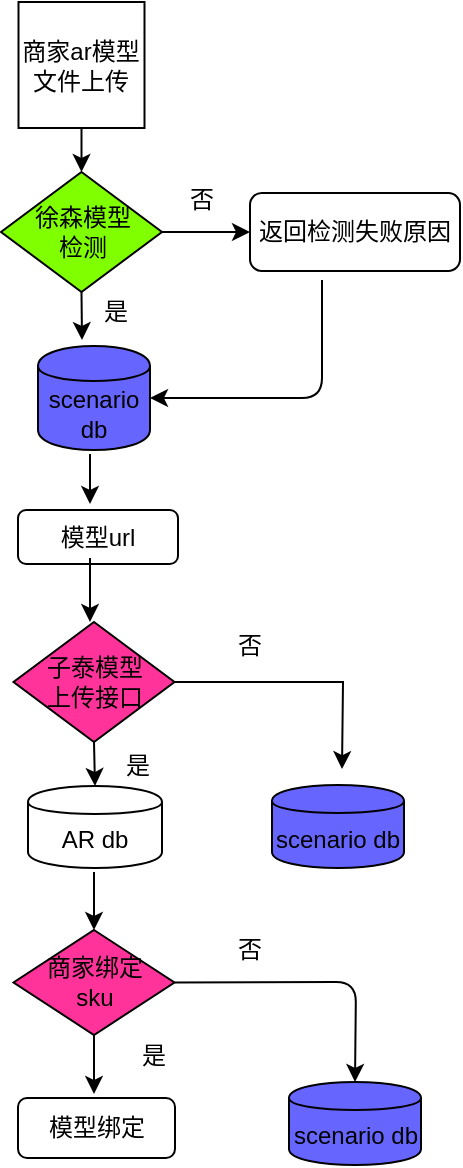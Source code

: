 <mxfile version="12.9.3" type="github"><diagram id="zFDJYygh_uxYA9U5JnPq" name="第 1 页"><mxGraphModel dx="1055" dy="542" grid="0" gridSize="10" guides="1" tooltips="1" connect="1" arrows="1" fold="1" page="1" pageScale="1" pageWidth="827" pageHeight="1169" math="0" shadow="0"><root><mxCell id="0"/><mxCell id="1" parent="0"/><mxCell id="noQFqJhLD0QSgVu3cImk-1" value="商家ar模型文件上传" style="whiteSpace=wrap;html=1;aspect=fixed;" vertex="1" parent="1"><mxGeometry x="236.25" y="98" width="63" height="63" as="geometry"/></mxCell><mxCell id="noQFqJhLD0QSgVu3cImk-2" value="徐森模型&lt;br&gt;检测" style="rhombus;whiteSpace=wrap;html=1;fillColor=#80FF00;" vertex="1" parent="1"><mxGeometry x="227.5" y="183" width="80.5" height="60" as="geometry"/></mxCell><mxCell id="noQFqJhLD0QSgVu3cImk-3" value="" style="endArrow=classic;html=1;entryX=0.5;entryY=0;entryDx=0;entryDy=0;exitX=0.5;exitY=1;exitDx=0;exitDy=0;" edge="1" parent="1" source="noQFqJhLD0QSgVu3cImk-1" target="noQFqJhLD0QSgVu3cImk-2"><mxGeometry width="50" height="50" relative="1" as="geometry"><mxPoint x="260" y="158" as="sourcePoint"/><mxPoint x="438" y="255" as="targetPoint"/></mxGeometry></mxCell><mxCell id="noQFqJhLD0QSgVu3cImk-5" value="返回检测失败原因" style="rounded=1;whiteSpace=wrap;html=1;" vertex="1" parent="1"><mxGeometry x="352" y="193.5" width="105" height="39" as="geometry"/></mxCell><mxCell id="noQFqJhLD0QSgVu3cImk-6" value="" style="endArrow=classic;html=1;exitX=1;exitY=0.5;exitDx=0;exitDy=0;entryX=0;entryY=0.5;entryDx=0;entryDy=0;" edge="1" parent="1" source="noQFqJhLD0QSgVu3cImk-2" target="noQFqJhLD0QSgVu3cImk-5"><mxGeometry width="50" height="50" relative="1" as="geometry"><mxPoint x="388" y="305" as="sourcePoint"/><mxPoint x="438" y="255" as="targetPoint"/></mxGeometry></mxCell><mxCell id="noQFqJhLD0QSgVu3cImk-7" value="否" style="text;html=1;strokeColor=none;fillColor=none;align=center;verticalAlign=middle;whiteSpace=wrap;rounded=0;" vertex="1" parent="1"><mxGeometry x="308" y="187" width="40" height="20" as="geometry"/></mxCell><mxCell id="noQFqJhLD0QSgVu3cImk-8" value="scenario&lt;br&gt;db" style="shape=cylinder;whiteSpace=wrap;html=1;boundedLbl=1;backgroundOutline=1;fillColor=#6666FF;" vertex="1" parent="1"><mxGeometry x="246" y="270" width="56" height="52" as="geometry"/></mxCell><mxCell id="noQFqJhLD0QSgVu3cImk-9" value="" style="endArrow=classic;html=1;exitX=0.5;exitY=1;exitDx=0;exitDy=0;" edge="1" parent="1" source="noQFqJhLD0QSgVu3cImk-2"><mxGeometry width="50" height="50" relative="1" as="geometry"><mxPoint x="388" y="305" as="sourcePoint"/><mxPoint x="268" y="267" as="targetPoint"/></mxGeometry></mxCell><mxCell id="noQFqJhLD0QSgVu3cImk-10" value="是" style="text;html=1;strokeColor=none;fillColor=none;align=center;verticalAlign=middle;whiteSpace=wrap;rounded=0;" vertex="1" parent="1"><mxGeometry x="265" y="243" width="40" height="20" as="geometry"/></mxCell><mxCell id="noQFqJhLD0QSgVu3cImk-12" value="" style="endArrow=classic;html=1;entryX=1;entryY=0.5;entryDx=0;entryDy=0;" edge="1" parent="1" target="noQFqJhLD0QSgVu3cImk-8"><mxGeometry width="50" height="50" relative="1" as="geometry"><mxPoint x="388" y="237" as="sourcePoint"/><mxPoint x="438" y="255" as="targetPoint"/><Array as="points"><mxPoint x="388" y="296"/></Array></mxGeometry></mxCell><mxCell id="noQFqJhLD0QSgVu3cImk-13" value="模型url" style="rounded=1;whiteSpace=wrap;html=1;" vertex="1" parent="1"><mxGeometry x="236" y="352" width="80" height="27" as="geometry"/></mxCell><mxCell id="noQFqJhLD0QSgVu3cImk-14" value="" style="endArrow=classic;html=1;" edge="1" parent="1"><mxGeometry width="50" height="50" relative="1" as="geometry"><mxPoint x="272" y="324" as="sourcePoint"/><mxPoint x="272" y="349" as="targetPoint"/></mxGeometry></mxCell><mxCell id="noQFqJhLD0QSgVu3cImk-21" style="edgeStyle=orthogonalEdgeStyle;rounded=0;orthogonalLoop=1;jettySize=auto;html=1;" edge="1" parent="1" source="noQFqJhLD0QSgVu3cImk-15"><mxGeometry relative="1" as="geometry"><mxPoint x="398.0" y="481.548" as="targetPoint"/></mxGeometry></mxCell><mxCell id="noQFqJhLD0QSgVu3cImk-15" value="子泰模型&lt;br&gt;上传接口" style="rhombus;whiteSpace=wrap;html=1;fillColor=#FF3399;" vertex="1" parent="1"><mxGeometry x="233.75" y="408" width="80.5" height="60" as="geometry"/></mxCell><mxCell id="noQFqJhLD0QSgVu3cImk-16" value="" style="endArrow=classic;html=1;" edge="1" parent="1"><mxGeometry width="50" height="50" relative="1" as="geometry"><mxPoint x="272" y="376" as="sourcePoint"/><mxPoint x="272" y="408" as="targetPoint"/></mxGeometry></mxCell><mxCell id="noQFqJhLD0QSgVu3cImk-17" value="AR db" style="shape=cylinder;whiteSpace=wrap;html=1;boundedLbl=1;backgroundOutline=1;" vertex="1" parent="1"><mxGeometry x="241" y="490" width="67" height="41" as="geometry"/></mxCell><mxCell id="noQFqJhLD0QSgVu3cImk-18" value="scenario db" style="shape=cylinder;whiteSpace=wrap;html=1;boundedLbl=1;backgroundOutline=1;fillColor=#6666FF;" vertex="1" parent="1"><mxGeometry x="363" y="489.5" width="66" height="41.5" as="geometry"/></mxCell><mxCell id="noQFqJhLD0QSgVu3cImk-19" value="" style="endArrow=classic;html=1;exitX=0.5;exitY=1;exitDx=0;exitDy=0;entryX=0.5;entryY=0;entryDx=0;entryDy=0;" edge="1" parent="1" source="noQFqJhLD0QSgVu3cImk-15" target="noQFqJhLD0QSgVu3cImk-17"><mxGeometry width="50" height="50" relative="1" as="geometry"><mxPoint x="152" y="503" as="sourcePoint"/><mxPoint x="202" y="453" as="targetPoint"/></mxGeometry></mxCell><mxCell id="noQFqJhLD0QSgVu3cImk-22" value="商家绑定&lt;br&gt;sku" style="rhombus;whiteSpace=wrap;html=1;fillColor=#FF3399;" vertex="1" parent="1"><mxGeometry x="233.75" y="562" width="80.5" height="52.5" as="geometry"/></mxCell><mxCell id="noQFqJhLD0QSgVu3cImk-23" value="模型绑定" style="rounded=1;whiteSpace=wrap;html=1;" vertex="1" parent="1"><mxGeometry x="236" y="646" width="78.5" height="30" as="geometry"/></mxCell><mxCell id="noQFqJhLD0QSgVu3cImk-27" value="scenario db" style="shape=cylinder;whiteSpace=wrap;html=1;boundedLbl=1;backgroundOutline=1;fillColor=#6666FF;" vertex="1" parent="1"><mxGeometry x="371.5" y="638" width="66" height="41.5" as="geometry"/></mxCell><mxCell id="noQFqJhLD0QSgVu3cImk-28" value="" style="endArrow=classic;html=1;entryX=0.5;entryY=0;entryDx=0;entryDy=0;" edge="1" parent="1" target="noQFqJhLD0QSgVu3cImk-22"><mxGeometry width="50" height="50" relative="1" as="geometry"><mxPoint x="274" y="533" as="sourcePoint"/><mxPoint x="409" y="483" as="targetPoint"/></mxGeometry></mxCell><mxCell id="noQFqJhLD0QSgVu3cImk-32" value="" style="endArrow=classic;html=1;exitX=0.5;exitY=1;exitDx=0;exitDy=0;" edge="1" parent="1" source="noQFqJhLD0QSgVu3cImk-22"><mxGeometry width="50" height="50" relative="1" as="geometry"><mxPoint x="136" y="652" as="sourcePoint"/><mxPoint x="274" y="644" as="targetPoint"/></mxGeometry></mxCell><mxCell id="noQFqJhLD0QSgVu3cImk-33" value="" style="endArrow=classic;html=1;exitX=1;exitY=0.5;exitDx=0;exitDy=0;entryX=0.5;entryY=0;entryDx=0;entryDy=0;" edge="1" parent="1" source="noQFqJhLD0QSgVu3cImk-22" target="noQFqJhLD0QSgVu3cImk-27"><mxGeometry width="50" height="50" relative="1" as="geometry"><mxPoint x="380" y="524" as="sourcePoint"/><mxPoint x="409" y="628" as="targetPoint"/><Array as="points"><mxPoint x="405" y="588"/></Array></mxGeometry></mxCell><mxCell id="noQFqJhLD0QSgVu3cImk-34" value="是" style="text;html=1;strokeColor=none;fillColor=none;align=center;verticalAlign=middle;whiteSpace=wrap;rounded=0;" vertex="1" parent="1"><mxGeometry x="276" y="469.5" width="40" height="20" as="geometry"/></mxCell><mxCell id="noQFqJhLD0QSgVu3cImk-35" value="否" style="text;html=1;strokeColor=none;fillColor=none;align=center;verticalAlign=middle;whiteSpace=wrap;rounded=0;" vertex="1" parent="1"><mxGeometry x="331.5" y="410" width="40" height="20" as="geometry"/></mxCell><mxCell id="noQFqJhLD0QSgVu3cImk-36" value="是" style="text;html=1;strokeColor=none;fillColor=none;align=center;verticalAlign=middle;whiteSpace=wrap;rounded=0;" vertex="1" parent="1"><mxGeometry x="284" y="614.5" width="40" height="20" as="geometry"/></mxCell><mxCell id="noQFqJhLD0QSgVu3cImk-37" value="否" style="text;html=1;strokeColor=none;fillColor=none;align=center;verticalAlign=middle;whiteSpace=wrap;rounded=0;" vertex="1" parent="1"><mxGeometry x="331.5" y="562" width="40" height="20" as="geometry"/></mxCell></root></mxGraphModel></diagram></mxfile>